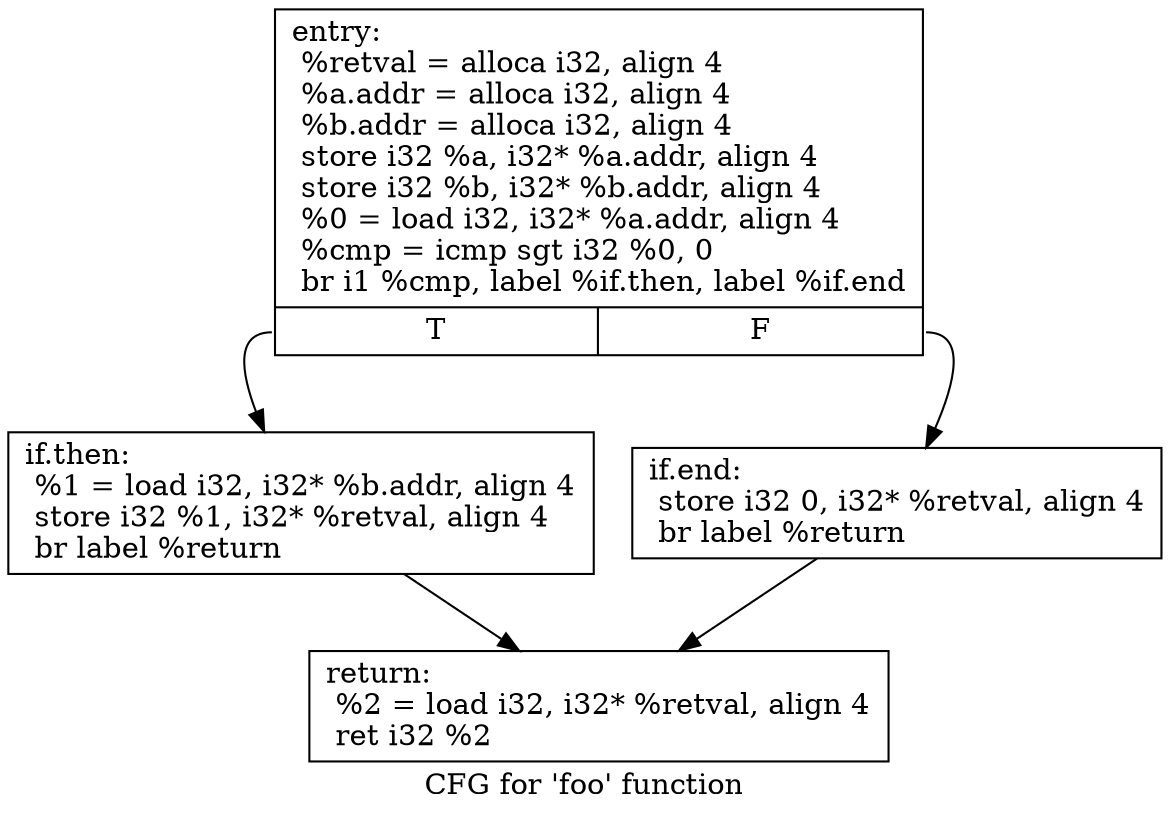 digraph "CFG for 'foo' function" {
	label="CFG for 'foo' function";

	Node0x7f87dd5049c0 [shape=record,label="{entry:\l  %retval = alloca i32, align 4\l  %a.addr = alloca i32, align 4\l  %b.addr = alloca i32, align 4\l  store i32 %a, i32* %a.addr, align 4\l  store i32 %b, i32* %b.addr, align 4\l  %0 = load i32, i32* %a.addr, align 4\l  %cmp = icmp sgt i32 %0, 0\l  br i1 %cmp, label %if.then, label %if.end\l|{<s0>T|<s1>F}}"];
	Node0x7f87dd5049c0:s0 -> Node0x7f87dd504e20;
	Node0x7f87dd5049c0:s1 -> Node0x7f87dd504e80;
	Node0x7f87dd504e20 [shape=record,label="{if.then:                                          \l  %1 = load i32, i32* %b.addr, align 4\l  store i32 %1, i32* %retval, align 4\l  br label %return\l}"];
	Node0x7f87dd504e20 -> Node0x7f87dd504a20;
	Node0x7f87dd504e80 [shape=record,label="{if.end:                                           \l  store i32 0, i32* %retval, align 4\l  br label %return\l}"];
	Node0x7f87dd504e80 -> Node0x7f87dd504a20;
	Node0x7f87dd504a20 [shape=record,label="{return:                                           \l  %2 = load i32, i32* %retval, align 4\l  ret i32 %2\l}"];
}
